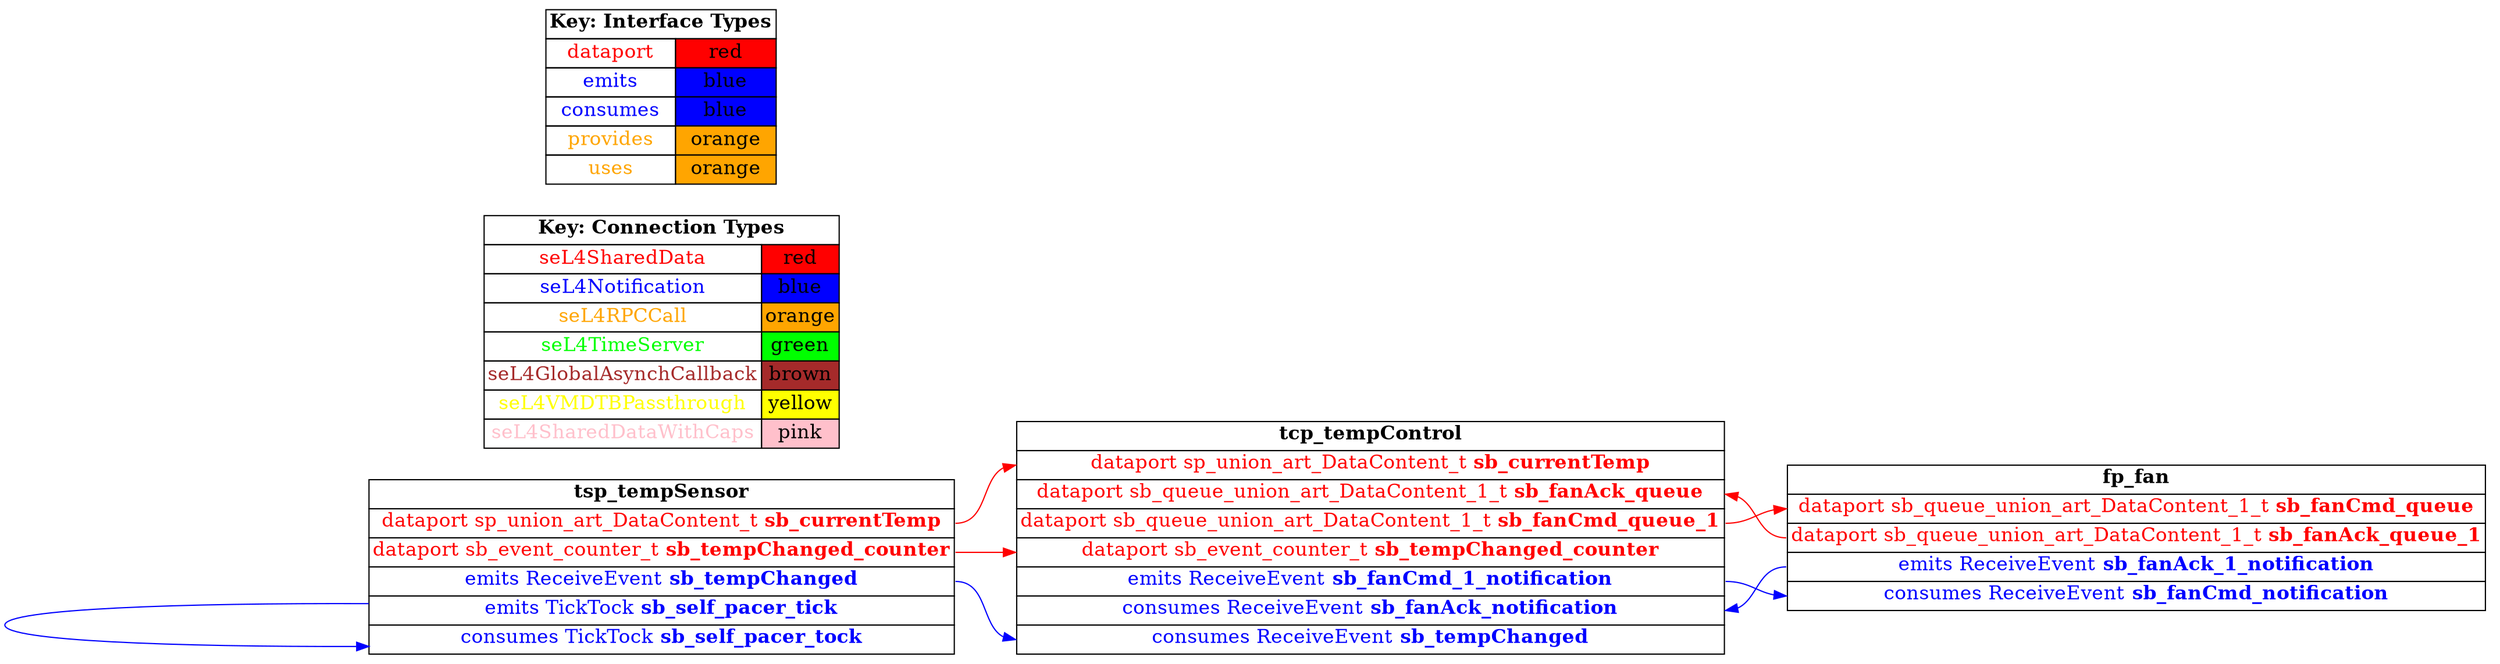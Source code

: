 digraph g {
graph [
  overlap = false,
  rankdir = "LR"
];
node [
  fontsize = "16",
  shape = "ellipse"
];
edge [
];

tsp_tempSensor [
  label=<
    <TABLE BORDER="0" CELLBORDER="1" CELLSPACING="0">
      <TR><TD><B>tsp_tempSensor</B></TD></TR>
      <TR><TD PORT="sb_currentTemp"><FONT COLOR="red">dataport sp_union_art_DataContent_t <B>sb_currentTemp</B></FONT></TD></TR>
      <TR><TD PORT="sb_tempChanged_counter"><FONT COLOR="red">dataport sb_event_counter_t <B>sb_tempChanged_counter</B></FONT></TD></TR>
      <TR><TD PORT="sb_tempChanged"><FONT COLOR="blue">emits ReceiveEvent <B>sb_tempChanged</B></FONT></TD></TR>
      <TR><TD PORT="sb_self_pacer_tick"><FONT COLOR="blue">emits TickTock <B>sb_self_pacer_tick</B></FONT></TD></TR>
      <TR><TD PORT="sb_self_pacer_tock"><FONT COLOR="blue">consumes TickTock <B>sb_self_pacer_tock</B></FONT></TD></TR>"
    </TABLE>
  >
  shape=plaintext
];

tcp_tempControl [
  label=<
    <TABLE BORDER="0" CELLBORDER="1" CELLSPACING="0">
      <TR><TD><B>tcp_tempControl</B></TD></TR>
      <TR><TD PORT="sb_currentTemp"><FONT COLOR="red">dataport sp_union_art_DataContent_t <B>sb_currentTemp</B></FONT></TD></TR>
      <TR><TD PORT="sb_fanAck_queue"><FONT COLOR="red">dataport sb_queue_union_art_DataContent_1_t <B>sb_fanAck_queue</B></FONT></TD></TR>
      <TR><TD PORT="sb_fanCmd_queue_1"><FONT COLOR="red">dataport sb_queue_union_art_DataContent_1_t <B>sb_fanCmd_queue_1</B></FONT></TD></TR>
      <TR><TD PORT="sb_tempChanged_counter"><FONT COLOR="red">dataport sb_event_counter_t <B>sb_tempChanged_counter</B></FONT></TD></TR>
      <TR><TD PORT="sb_fanCmd_1_notification"><FONT COLOR="blue">emits ReceiveEvent <B>sb_fanCmd_1_notification</B></FONT></TD></TR>
      <TR><TD PORT="sb_fanAck_notification"><FONT COLOR="blue">consumes ReceiveEvent <B>sb_fanAck_notification</B></FONT></TD></TR>
      <TR><TD PORT="sb_tempChanged"><FONT COLOR="blue">consumes ReceiveEvent <B>sb_tempChanged</B></FONT></TD></TR>"
    </TABLE>
  >
  shape=plaintext
];

fp_fan [
  label=<
    <TABLE BORDER="0" CELLBORDER="1" CELLSPACING="0">
      <TR><TD><B>fp_fan</B></TD></TR>
      <TR><TD PORT="sb_fanCmd_queue"><FONT COLOR="red">dataport sb_queue_union_art_DataContent_1_t <B>sb_fanCmd_queue</B></FONT></TD></TR>
      <TR><TD PORT="sb_fanAck_queue_1"><FONT COLOR="red">dataport sb_queue_union_art_DataContent_1_t <B>sb_fanAck_queue_1</B></FONT></TD></TR>
      <TR><TD PORT="sb_fanAck_1_notification"><FONT COLOR="blue">emits ReceiveEvent <B>sb_fanAck_1_notification</B></FONT></TD></TR>
      <TR><TD PORT="sb_fanCmd_notification"><FONT COLOR="blue">consumes ReceiveEvent <B>sb_fanCmd_notification</B></FONT></TD></TR>"
    </TABLE>
  >
  shape=plaintext
];

connectiontypekey [
  label=<
   <TABLE BORDER="0" CELLBORDER="1" CELLSPACING="0">
     <TR><TD COLSPAN="2"><B>Key: Connection Types</B></TD></TR>
     <TR><TD><FONT COLOR="red">seL4SharedData</FONT></TD><TD BGCOLOR="red">red</TD></TR>
     <TR><TD><FONT COLOR="blue">seL4Notification</FONT></TD><TD BGCOLOR="blue">blue</TD></TR>
     <TR><TD><FONT COLOR="orange">seL4RPCCall</FONT></TD><TD BGCOLOR="orange">orange</TD></TR>
     <TR><TD><FONT COLOR="green">seL4TimeServer</FONT></TD><TD BGCOLOR="green">green</TD></TR>
     <TR><TD><FONT COLOR="brown">seL4GlobalAsynchCallback</FONT></TD><TD BGCOLOR="brown">brown</TD></TR>
     <TR><TD><FONT COLOR="yellow">seL4VMDTBPassthrough</FONT></TD><TD BGCOLOR="yellow">yellow</TD></TR>
     <TR><TD><FONT COLOR="pink">seL4SharedDataWithCaps</FONT></TD><TD BGCOLOR="pink">pink</TD></TR>
   </TABLE>
  >
  shape=plaintext
];

interfacetypekey [
  label=<
   <TABLE BORDER="0" CELLBORDER="1" CELLSPACING="0">
     <TR><TD COLSPAN="2"><B>Key: Interface Types</B></TD></TR>
     <TR><TD><FONT COLOR="red">dataport</FONT></TD><TD BGCOLOR="red">red</TD></TR>
     <TR><TD><FONT COLOR="blue">emits</FONT></TD><TD BGCOLOR="blue">blue</TD></TR>
     <TR><TD><FONT COLOR="blue">consumes</FONT></TD><TD BGCOLOR="blue">blue</TD></TR>
     <TR><TD><FONT COLOR="orange">provides</FONT></TD><TD BGCOLOR="orange">orange</TD></TR>
     <TR><TD><FONT COLOR="orange">uses</FONT></TD><TD BGCOLOR="orange">orange</TD></TR>
   </TABLE>
  >
  shape=plaintext
];

"tsp_tempSensor":sb_currentTemp -> "tcp_tempControl":sb_currentTemp [
  color="red"
  //label = "seL4SharedData"
  id = conn1

];

"tsp_tempSensor":sb_tempChanged -> "tcp_tempControl":sb_tempChanged [
  color="blue"
  //label = "seL4Notification"
  id = conn2

];

"tsp_tempSensor":sb_tempChanged_counter -> "tcp_tempControl":sb_tempChanged_counter [
  color="red"
  //label = "seL4SharedData"
  id = conn3

];

"tcp_tempControl":sb_fanCmd_1_notification -> "fp_fan":sb_fanCmd_notification [
  color="blue"
  //label = "seL4Notification"
  id = conn4

];

"tcp_tempControl":sb_fanCmd_queue_1 -> "fp_fan":sb_fanCmd_queue [
  color="red"
  //label = "seL4SharedData"
  id = conn5

];

"fp_fan":sb_fanAck_1_notification -> "tcp_tempControl":sb_fanAck_notification [
  color="blue"
  //label = "seL4Notification"
  id = conn6

];

"fp_fan":sb_fanAck_queue_1 -> "tcp_tempControl":sb_fanAck_queue [
  color="red"
  //label = "seL4SharedData"
  id = conn7

];

"tsp_tempSensor":sb_self_pacer_tick -> "tsp_tempSensor":sb_self_pacer_tock [
  color="blue"
  //label = "seL4Notification"
  id = conn8

];

}